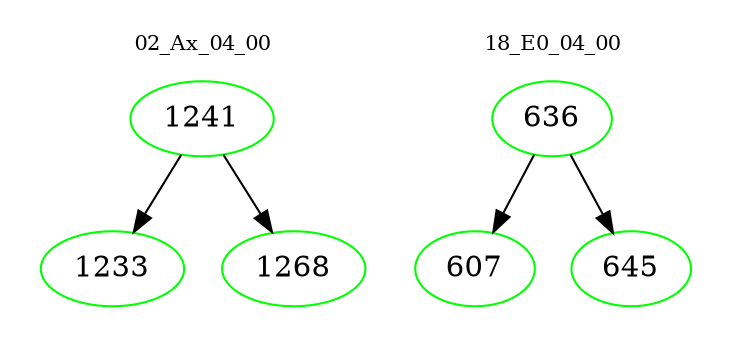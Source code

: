 digraph{
subgraph cluster_0 {
color = white
label = "02_Ax_04_00";
fontsize=10;
T0_1241 [label="1241", color="green"]
T0_1241 -> T0_1233 [color="black"]
T0_1233 [label="1233", color="green"]
T0_1241 -> T0_1268 [color="black"]
T0_1268 [label="1268", color="green"]
}
subgraph cluster_1 {
color = white
label = "18_E0_04_00";
fontsize=10;
T1_636 [label="636", color="green"]
T1_636 -> T1_607 [color="black"]
T1_607 [label="607", color="green"]
T1_636 -> T1_645 [color="black"]
T1_645 [label="645", color="green"]
}
}
